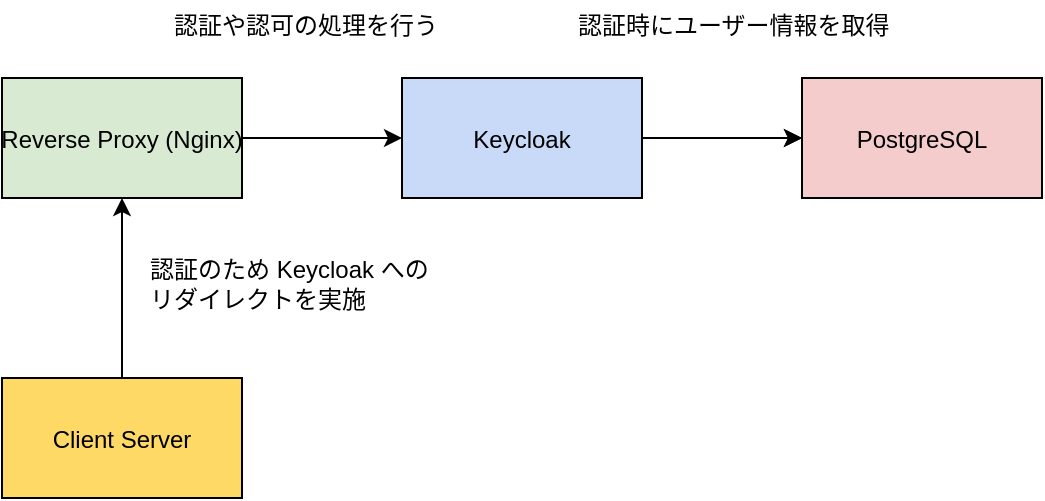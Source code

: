<mxfile>
    <diagram id="HRDc0pX-q--eiEQyjHj3" name="Page-1">
        <mxGraphModel dx="666" dy="541" grid="0" gridSize="10" guides="1" tooltips="1" connect="1" arrows="1" fold="1" page="1" pageScale="1" pageWidth="1654" pageHeight="1169" background="light-dark(#FFFFFF,#FFFFFF)" math="0" shadow="0">
            <root>
                <mxCell id="0"/>
                <mxCell id="1" parent="0"/>
                <mxCell id="3" value="Reverse Proxy (Nginx)" style="shape=rectangle;fillColor=light-dark(#D9EAD3,#61820B);" parent="1" vertex="1">
                    <mxGeometry x="100" y="100" width="120" height="60" as="geometry"/>
                </mxCell>
                <mxCell id="10" value="" style="edgeStyle=none;html=1;" parent="1" source="4" target="5" edge="1">
                    <mxGeometry relative="1" as="geometry"/>
                </mxCell>
                <mxCell id="4" value="Keycloak" style="shape=rectangle;fillColor=light-dark(#C9DAF8,#0F9C9E);" parent="1" vertex="1">
                    <mxGeometry x="300" y="100" width="120" height="60" as="geometry"/>
                </mxCell>
                <mxCell id="5" value="PostgreSQL" style="shape=rectangle;fillColor=light-dark(#F4CCCC,#A0522D);" parent="1" vertex="1">
                    <mxGeometry x="500" y="100" width="120" height="60" as="geometry"/>
                </mxCell>
                <mxCell id="6" value="Client Server" style="shape=rectangle;fillColor=light-dark(#FFD966,#A0522D);" parent="1" vertex="1">
                    <mxGeometry x="100" y="250" width="120" height="60" as="geometry"/>
                </mxCell>
                <mxCell id="7" style="edgeStyle=elbowEdgeStyle;strokeColor=light-dark(#000000,#000000);" parent="1" source="3" target="4" edge="1">
                    <mxGeometry relative="1" as="geometry"/>
                </mxCell>
                <mxCell id="8" style="edgeStyle=elbowEdgeStyle;strokeColor=light-dark(#000000,#0A0000);" parent="1" source="4" target="5" edge="1">
                    <mxGeometry relative="1" as="geometry"/>
                </mxCell>
                <mxCell id="9" style="edgeStyle=elbowEdgeStyle;strokeColor=light-dark(#000000,#000000);" parent="1" source="6" target="3" edge="1">
                    <mxGeometry relative="1" as="geometry"/>
                </mxCell>
                <mxCell id="11" value="&lt;div&gt;&lt;span style=&quot;background-color: transparent;&quot;&gt;&lt;font style=&quot;color: light-dark(rgb(0, 0, 0), rgb(0, 0, 0));&quot;&gt;認証や認可の処理を行う&lt;/font&gt;&lt;/span&gt;&lt;/div&gt;" style="text;html=1;align=left;verticalAlign=middle;resizable=0;points=[];autosize=1;strokeColor=none;fillColor=none;" vertex="1" parent="1">
                    <mxGeometry x="184" y="61" width="150" height="26" as="geometry"/>
                </mxCell>
                <mxCell id="12" value="&lt;font style=&quot;color: light-dark(rgb(0, 0, 0), rgb(0, 0, 0));&quot;&gt;認証時にユーザー情報を取得&lt;/font&gt;" style="text;html=1;align=left;verticalAlign=middle;resizable=0;points=[];autosize=1;strokeColor=none;fillColor=none;" vertex="1" parent="1">
                    <mxGeometry x="386" y="61" width="173" height="26" as="geometry"/>
                </mxCell>
                <mxCell id="13" value="&lt;font style=&quot;color: light-dark(rgb(0, 0, 0), rgb(0, 0, 0));&quot;&gt;認証のため Keycloak への&lt;/font&gt;&lt;div&gt;&lt;font style=&quot;color: light-dark(rgb(0, 0, 0), rgb(0, 0, 0));&quot;&gt;リダイレクトを実施&lt;/font&gt;&lt;/div&gt;" style="text;html=1;align=left;verticalAlign=middle;resizable=0;points=[];autosize=1;strokeColor=none;fillColor=none;" vertex="1" parent="1">
                    <mxGeometry x="171.5" y="182" width="157" height="41" as="geometry"/>
                </mxCell>
            </root>
        </mxGraphModel>
    </diagram>
</mxfile>
